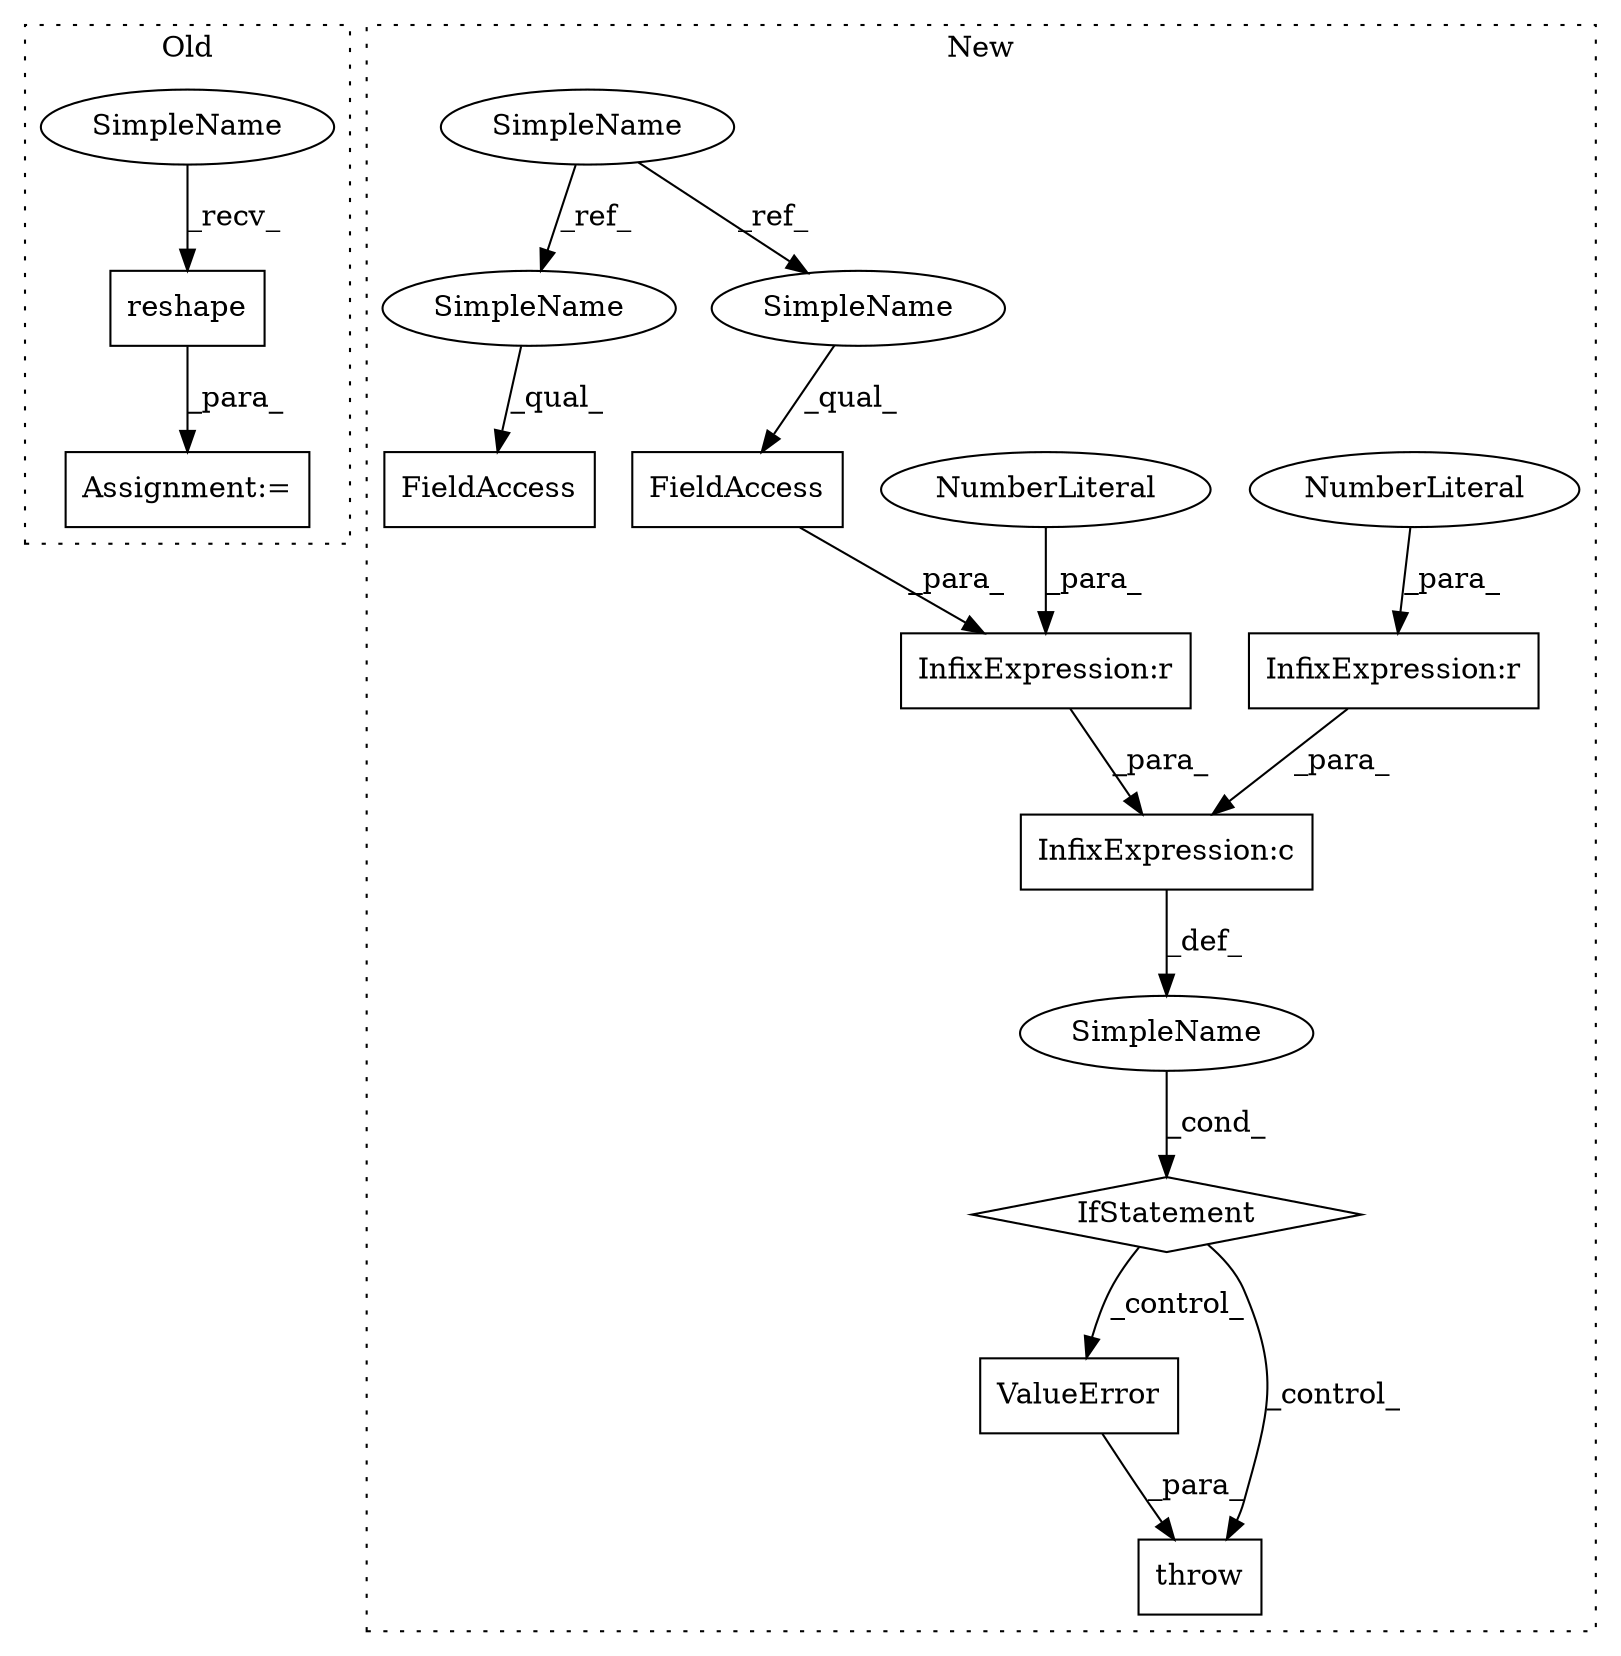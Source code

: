 digraph G {
subgraph cluster0 {
1 [label="reshape" a="32" s="3975,3991" l="8,1" shape="box"];
8 [label="Assignment:=" a="7" s="3970" l="1" shape="box"];
17 [label="SimpleName" a="42" s="3971" l="3" shape="ellipse"];
label = "Old";
style="dotted";
}
subgraph cluster1 {
2 [label="ValueError" a="32" s="4020,4217" l="11,1" shape="box"];
3 [label="throw" a="53" s="4014" l="6" shape="box"];
4 [label="SimpleName" a="42" s="" l="" shape="ellipse"];
5 [label="IfStatement" a="25" s="3967,4004" l="4,2" shape="diamond"];
6 [label="InfixExpression:r" a="27" s="3998" l="4" shape="box"];
7 [label="NumberLiteral" a="34" s="4002" l="1" shape="ellipse"];
9 [label="InfixExpression:c" a="27" s="3985" l="4" shape="box"];
10 [label="InfixExpression:r" a="27" s="3979" l="4" shape="box"];
11 [label="NumberLiteral" a="34" s="3983" l="1" shape="ellipse"];
12 [label="FieldAccess" a="22" s="3990" l="8" shape="box"];
13 [label="SimpleName" a="42" s="3468" l="3" shape="ellipse"];
14 [label="FieldAccess" a="22" s="4208" l="8" shape="box"];
15 [label="SimpleName" a="42" s="4208" l="3" shape="ellipse"];
16 [label="SimpleName" a="42" s="3990" l="3" shape="ellipse"];
label = "New";
style="dotted";
}
1 -> 8 [label="_para_"];
2 -> 3 [label="_para_"];
4 -> 5 [label="_cond_"];
5 -> 3 [label="_control_"];
5 -> 2 [label="_control_"];
6 -> 9 [label="_para_"];
7 -> 6 [label="_para_"];
9 -> 4 [label="_def_"];
10 -> 9 [label="_para_"];
11 -> 10 [label="_para_"];
12 -> 6 [label="_para_"];
13 -> 15 [label="_ref_"];
13 -> 16 [label="_ref_"];
15 -> 14 [label="_qual_"];
16 -> 12 [label="_qual_"];
17 -> 1 [label="_recv_"];
}